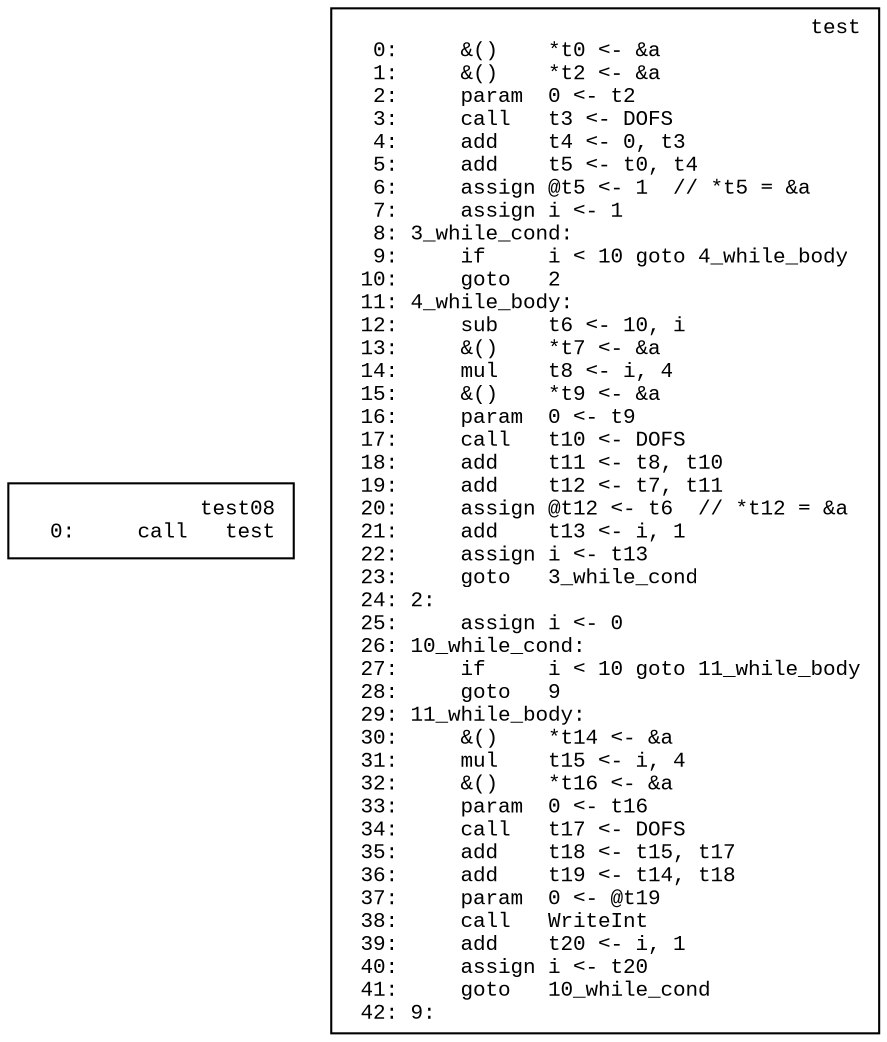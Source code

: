 digraph IR {
  graph [fontname="Times New Roman",fontsize=10];
  node  [fontname="Courier New",fontsize=10];
  edge  [fontname="Times New Roman",fontsize=10];

  // scope 'test08'
  test08_cb [label="test08\r  0:     call   test\l",shape=box]
  // scope 'test'
  test_cb [label="test\r  0:     &()    *t0 <- &a\l  1:     &()    *t2 <- &a\l  2:     param  0 <- t2\l  3:     call   t3 <- DOFS\l  4:     add    t4 <- 0, t3\l  5:     add    t5 <- t0, t4\l  6:     assign @t5 <- 1  // *t5 = &a\l  7:     assign i <- 1\l  8: 3_while_cond:\l  9:     if     i < 10 goto 4_while_body\l 10:     goto   2\l 11: 4_while_body:\l 12:     sub    t6 <- 10, i\l 13:     &()    *t7 <- &a\l 14:     mul    t8 <- i, 4\l 15:     &()    *t9 <- &a\l 16:     param  0 <- t9\l 17:     call   t10 <- DOFS\l 18:     add    t11 <- t8, t10\l 19:     add    t12 <- t7, t11\l 20:     assign @t12 <- t6  // *t12 = &a\l 21:     add    t13 <- i, 1\l 22:     assign i <- t13\l 23:     goto   3_while_cond\l 24: 2:\l 25:     assign i <- 0\l 26: 10_while_cond:\l 27:     if     i < 10 goto 11_while_body\l 28:     goto   9\l 29: 11_while_body:\l 30:     &()    *t14 <- &a\l 31:     mul    t15 <- i, 4\l 32:     &()    *t16 <- &a\l 33:     param  0 <- t16\l 34:     call   t17 <- DOFS\l 35:     add    t18 <- t15, t17\l 36:     add    t19 <- t14, t18\l 37:     param  0 <- @t19\l 38:     call   WriteInt\l 39:     add    t20 <- i, 1\l 40:     assign i <- t20\l 41:     goto   10_while_cond\l 42: 9:\l",shape=box]
}
